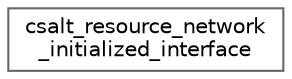 digraph "Graphical Class Hierarchy"
{
 // LATEX_PDF_SIZE
  bgcolor="transparent";
  edge [fontname=Helvetica,fontsize=10,labelfontname=Helvetica,labelfontsize=10];
  node [fontname=Helvetica,fontsize=10,shape=box,height=0.2,width=0.4];
  rankdir="LR";
  Node0 [id="Node000000",label="csalt_resource_network\l_initialized_interface",height=0.2,width=0.4,color="grey40", fillcolor="white", style="filled",URL="$structcsalt__resource__network__initialized__interface.html",tooltip=" "];
}
